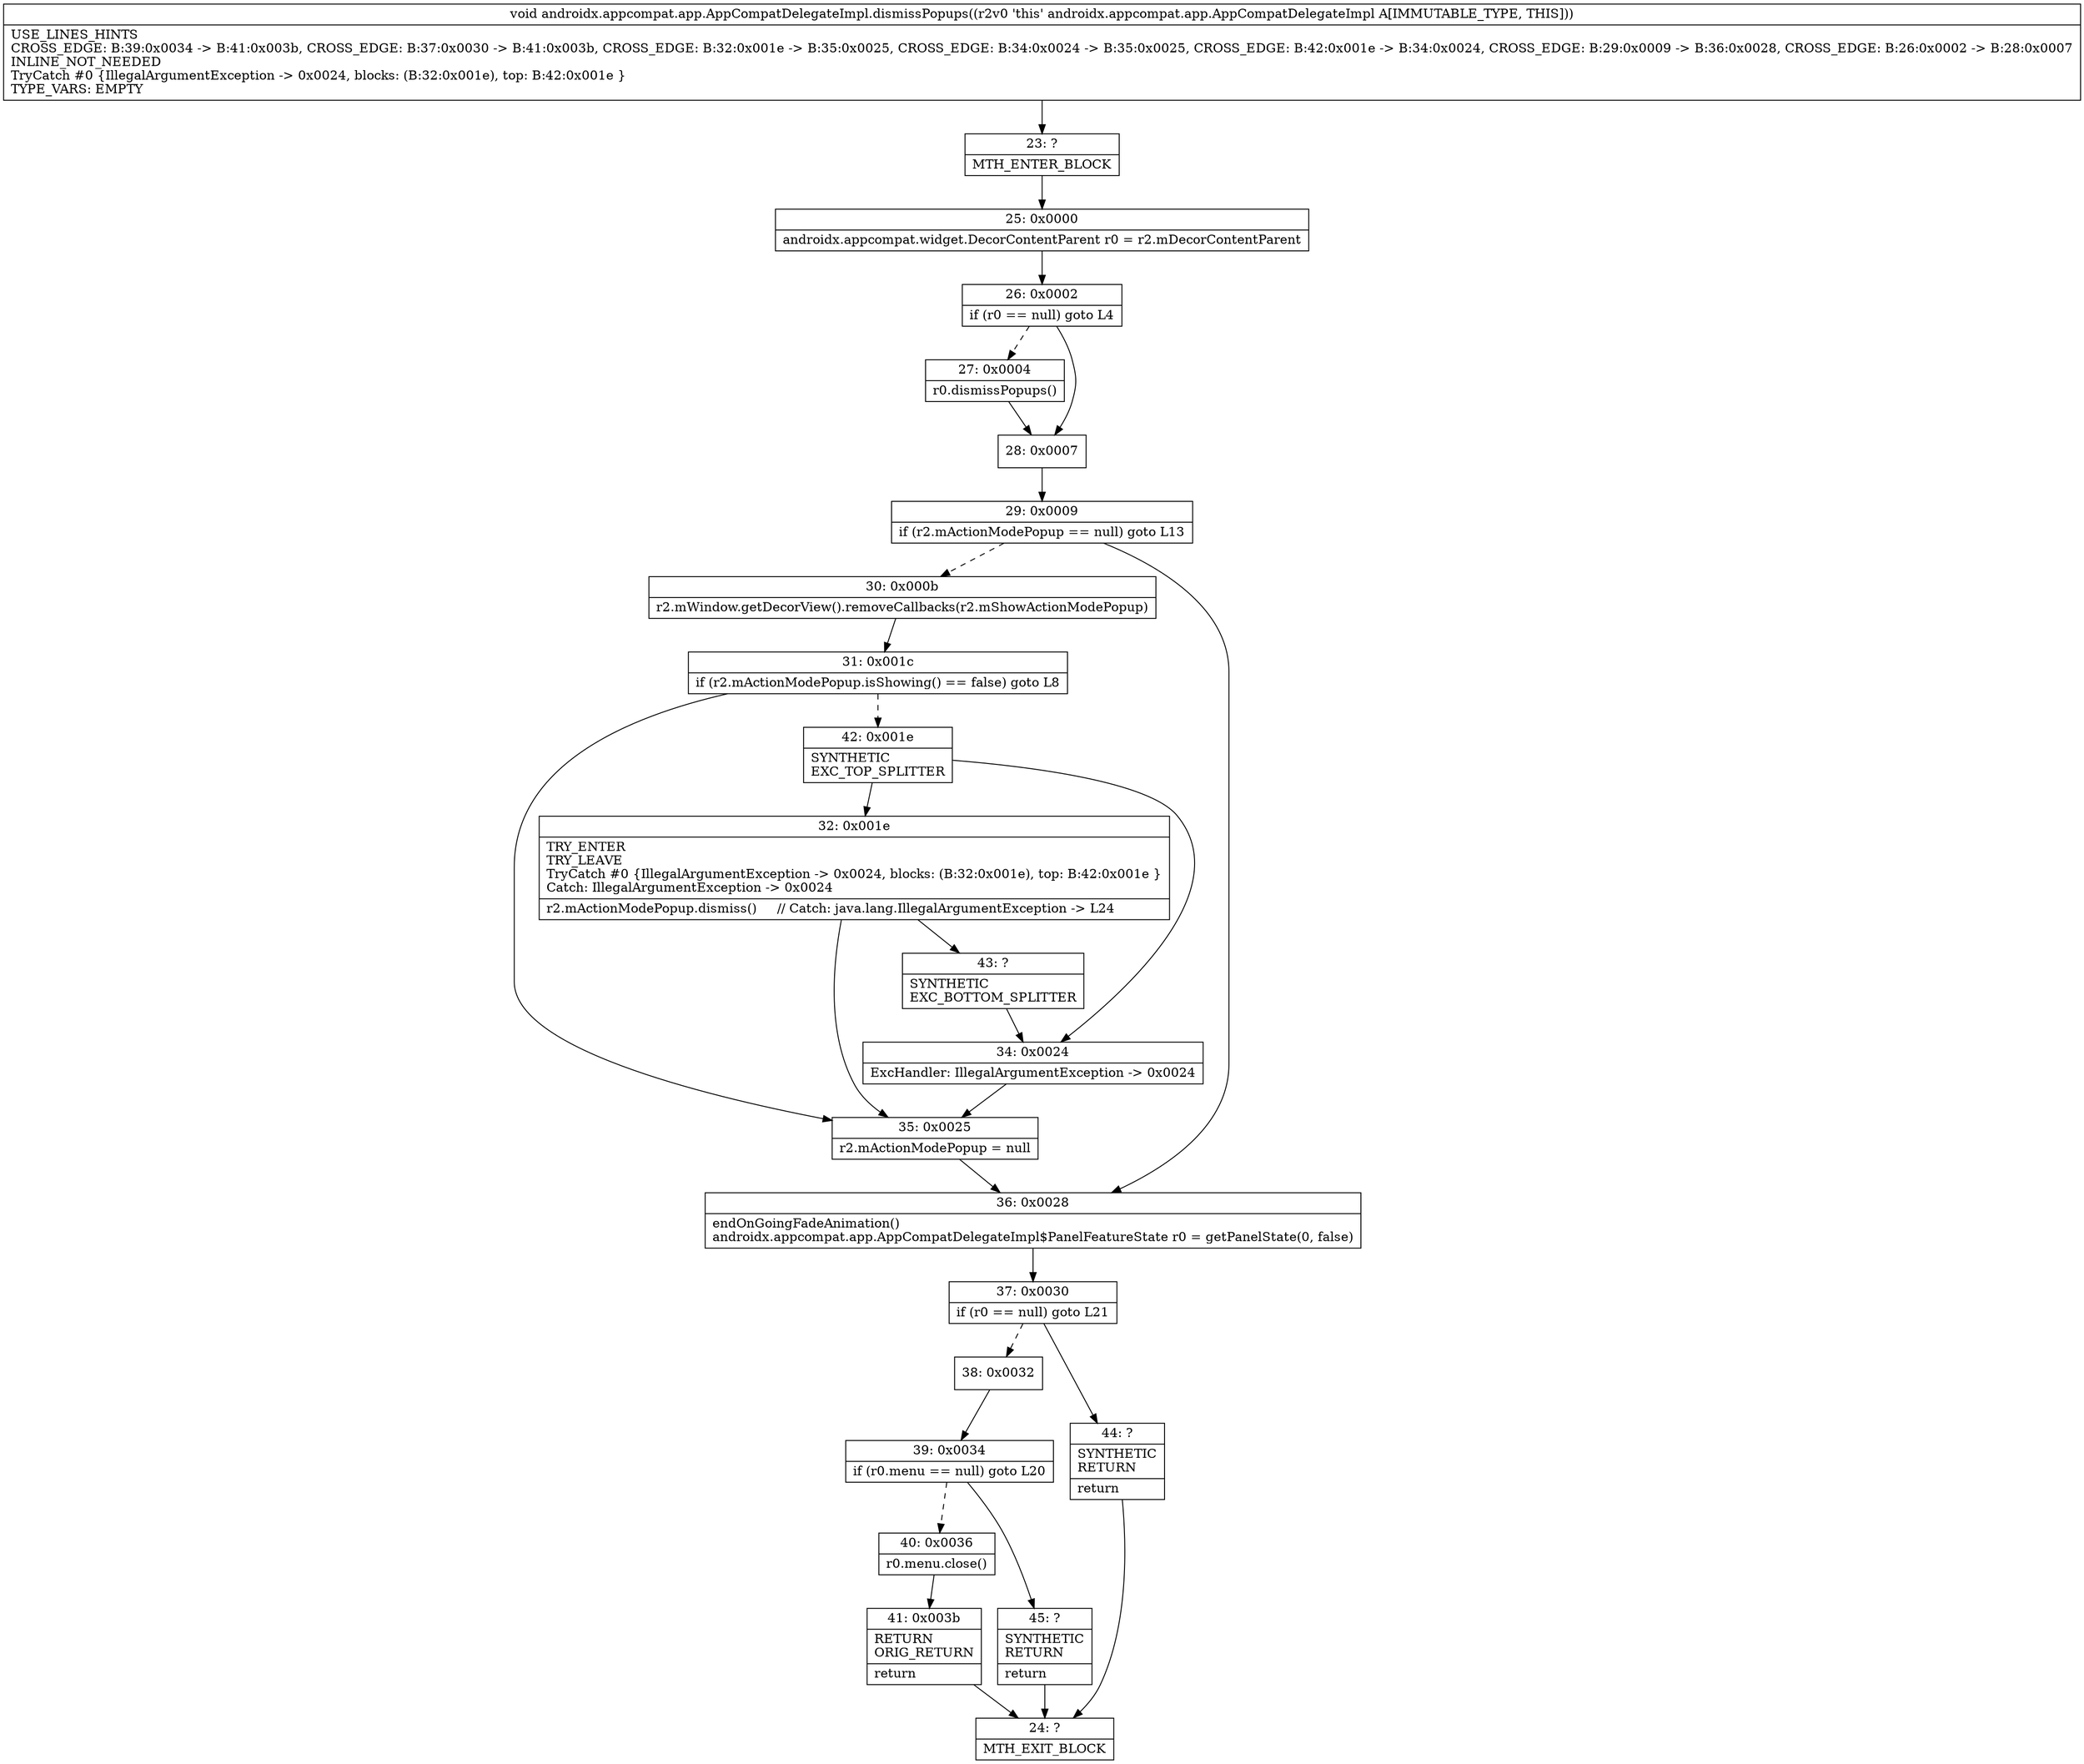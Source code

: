 digraph "CFG forandroidx.appcompat.app.AppCompatDelegateImpl.dismissPopups()V" {
Node_23 [shape=record,label="{23\:\ ?|MTH_ENTER_BLOCK\l}"];
Node_25 [shape=record,label="{25\:\ 0x0000|androidx.appcompat.widget.DecorContentParent r0 = r2.mDecorContentParent\l}"];
Node_26 [shape=record,label="{26\:\ 0x0002|if (r0 == null) goto L4\l}"];
Node_27 [shape=record,label="{27\:\ 0x0004|r0.dismissPopups()\l}"];
Node_28 [shape=record,label="{28\:\ 0x0007}"];
Node_29 [shape=record,label="{29\:\ 0x0009|if (r2.mActionModePopup == null) goto L13\l}"];
Node_30 [shape=record,label="{30\:\ 0x000b|r2.mWindow.getDecorView().removeCallbacks(r2.mShowActionModePopup)\l}"];
Node_31 [shape=record,label="{31\:\ 0x001c|if (r2.mActionModePopup.isShowing() == false) goto L8\l}"];
Node_35 [shape=record,label="{35\:\ 0x0025|r2.mActionModePopup = null\l}"];
Node_42 [shape=record,label="{42\:\ 0x001e|SYNTHETIC\lEXC_TOP_SPLITTER\l}"];
Node_32 [shape=record,label="{32\:\ 0x001e|TRY_ENTER\lTRY_LEAVE\lTryCatch #0 \{IllegalArgumentException \-\> 0x0024, blocks: (B:32:0x001e), top: B:42:0x001e \}\lCatch: IllegalArgumentException \-\> 0x0024\l|r2.mActionModePopup.dismiss()     \/\/ Catch: java.lang.IllegalArgumentException \-\> L24\l}"];
Node_43 [shape=record,label="{43\:\ ?|SYNTHETIC\lEXC_BOTTOM_SPLITTER\l}"];
Node_34 [shape=record,label="{34\:\ 0x0024|ExcHandler: IllegalArgumentException \-\> 0x0024\l}"];
Node_36 [shape=record,label="{36\:\ 0x0028|endOnGoingFadeAnimation()\landroidx.appcompat.app.AppCompatDelegateImpl$PanelFeatureState r0 = getPanelState(0, false)\l}"];
Node_37 [shape=record,label="{37\:\ 0x0030|if (r0 == null) goto L21\l}"];
Node_38 [shape=record,label="{38\:\ 0x0032}"];
Node_39 [shape=record,label="{39\:\ 0x0034|if (r0.menu == null) goto L20\l}"];
Node_40 [shape=record,label="{40\:\ 0x0036|r0.menu.close()\l}"];
Node_41 [shape=record,label="{41\:\ 0x003b|RETURN\lORIG_RETURN\l|return\l}"];
Node_24 [shape=record,label="{24\:\ ?|MTH_EXIT_BLOCK\l}"];
Node_45 [shape=record,label="{45\:\ ?|SYNTHETIC\lRETURN\l|return\l}"];
Node_44 [shape=record,label="{44\:\ ?|SYNTHETIC\lRETURN\l|return\l}"];
MethodNode[shape=record,label="{void androidx.appcompat.app.AppCompatDelegateImpl.dismissPopups((r2v0 'this' androidx.appcompat.app.AppCompatDelegateImpl A[IMMUTABLE_TYPE, THIS]))  | USE_LINES_HINTS\lCROSS_EDGE: B:39:0x0034 \-\> B:41:0x003b, CROSS_EDGE: B:37:0x0030 \-\> B:41:0x003b, CROSS_EDGE: B:32:0x001e \-\> B:35:0x0025, CROSS_EDGE: B:34:0x0024 \-\> B:35:0x0025, CROSS_EDGE: B:42:0x001e \-\> B:34:0x0024, CROSS_EDGE: B:29:0x0009 \-\> B:36:0x0028, CROSS_EDGE: B:26:0x0002 \-\> B:28:0x0007\lINLINE_NOT_NEEDED\lTryCatch #0 \{IllegalArgumentException \-\> 0x0024, blocks: (B:32:0x001e), top: B:42:0x001e \}\lTYPE_VARS: EMPTY\l}"];
MethodNode -> Node_23;Node_23 -> Node_25;
Node_25 -> Node_26;
Node_26 -> Node_27[style=dashed];
Node_26 -> Node_28;
Node_27 -> Node_28;
Node_28 -> Node_29;
Node_29 -> Node_30[style=dashed];
Node_29 -> Node_36;
Node_30 -> Node_31;
Node_31 -> Node_35;
Node_31 -> Node_42[style=dashed];
Node_35 -> Node_36;
Node_42 -> Node_32;
Node_42 -> Node_34;
Node_32 -> Node_35;
Node_32 -> Node_43;
Node_43 -> Node_34;
Node_34 -> Node_35;
Node_36 -> Node_37;
Node_37 -> Node_38[style=dashed];
Node_37 -> Node_44;
Node_38 -> Node_39;
Node_39 -> Node_40[style=dashed];
Node_39 -> Node_45;
Node_40 -> Node_41;
Node_41 -> Node_24;
Node_45 -> Node_24;
Node_44 -> Node_24;
}

